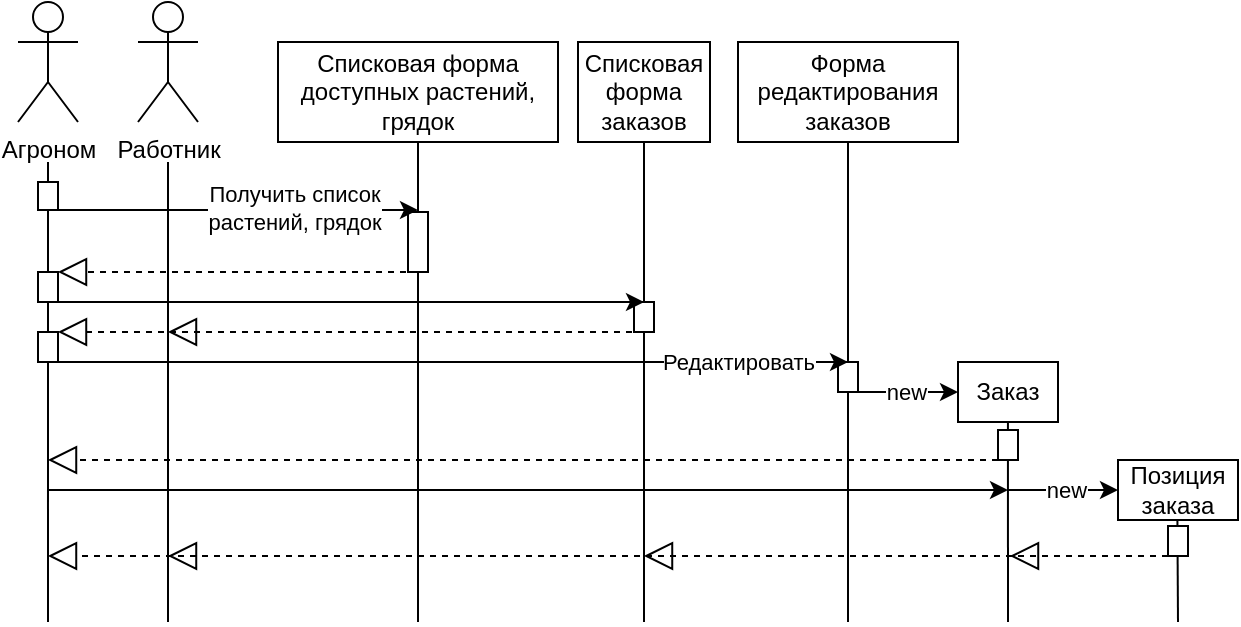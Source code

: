 <mxfile version="21.6.8" type="device">
  <diagram name="Страница — 1" id="c8mgP65YFB18-WXOBwFb">
    <mxGraphModel dx="745" dy="726" grid="1" gridSize="10" guides="1" tooltips="1" connect="1" arrows="1" fold="1" page="1" pageScale="1" pageWidth="827" pageHeight="1169" math="0" shadow="0">
      <root>
        <mxCell id="0" />
        <mxCell id="1" parent="0" />
        <mxCell id="Zpim2ylgm5uEZkzfW0Zh-1" value="Агроном" style="shape=umlActor;verticalLabelPosition=bottom;verticalAlign=top;html=1;outlineConnect=0;" vertex="1" parent="1">
          <mxGeometry x="190" y="450" width="30" height="60" as="geometry" />
        </mxCell>
        <mxCell id="Zpim2ylgm5uEZkzfW0Zh-4" value="Списковая форма доступных растений, грядок" style="rounded=0;whiteSpace=wrap;html=1;" vertex="1" parent="1">
          <mxGeometry x="320" y="470" width="140" height="50" as="geometry" />
        </mxCell>
        <mxCell id="Zpim2ylgm5uEZkzfW0Zh-6" value="Работник" style="shape=umlActor;verticalLabelPosition=bottom;verticalAlign=top;html=1;outlineConnect=0;" vertex="1" parent="1">
          <mxGeometry x="250" y="450" width="30" height="60" as="geometry" />
        </mxCell>
        <mxCell id="Zpim2ylgm5uEZkzfW0Zh-11" value="" style="endArrow=none;html=1;rounded=0;" edge="1" parent="1" source="Zpim2ylgm5uEZkzfW0Zh-24">
          <mxGeometry width="50" height="50" relative="1" as="geometry">
            <mxPoint x="204.76" y="840" as="sourcePoint" />
            <mxPoint x="205" y="530" as="targetPoint" />
          </mxGeometry>
        </mxCell>
        <mxCell id="Zpim2ylgm5uEZkzfW0Zh-12" value="" style="endArrow=none;html=1;rounded=0;" edge="1" parent="1">
          <mxGeometry width="50" height="50" relative="1" as="geometry">
            <mxPoint x="265" y="760" as="sourcePoint" />
            <mxPoint x="265" y="530" as="targetPoint" />
          </mxGeometry>
        </mxCell>
        <mxCell id="Zpim2ylgm5uEZkzfW0Zh-16" value="" style="endArrow=none;html=1;rounded=0;" edge="1" parent="1" source="Zpim2ylgm5uEZkzfW0Zh-21">
          <mxGeometry width="50" height="50" relative="1" as="geometry">
            <mxPoint x="390" y="840" as="sourcePoint" />
            <mxPoint x="390" y="520" as="targetPoint" />
          </mxGeometry>
        </mxCell>
        <mxCell id="Zpim2ylgm5uEZkzfW0Zh-17" value="" style="rounded=0;whiteSpace=wrap;html=1;" vertex="1" parent="1">
          <mxGeometry x="200" y="540" width="10" height="14" as="geometry" />
        </mxCell>
        <mxCell id="Zpim2ylgm5uEZkzfW0Zh-22" value="" style="endArrow=none;html=1;rounded=0;" edge="1" parent="1" target="Zpim2ylgm5uEZkzfW0Zh-21">
          <mxGeometry width="50" height="50" relative="1" as="geometry">
            <mxPoint x="390" y="760" as="sourcePoint" />
            <mxPoint x="389.66" y="470" as="targetPoint" />
          </mxGeometry>
        </mxCell>
        <mxCell id="Zpim2ylgm5uEZkzfW0Zh-21" value="" style="rounded=0;whiteSpace=wrap;html=1;" vertex="1" parent="1">
          <mxGeometry x="385" y="555" width="10" height="30" as="geometry" />
        </mxCell>
        <mxCell id="Zpim2ylgm5uEZkzfW0Zh-19" value="" style="endArrow=classic;html=1;rounded=0;exitX=0.5;exitY=1;exitDx=0;exitDy=0;" edge="1" parent="1" source="Zpim2ylgm5uEZkzfW0Zh-17">
          <mxGeometry width="50" height="50" relative="1" as="geometry">
            <mxPoint x="260" y="630" as="sourcePoint" />
            <mxPoint x="390" y="554" as="targetPoint" />
          </mxGeometry>
        </mxCell>
        <mxCell id="Zpim2ylgm5uEZkzfW0Zh-20" value="Получить список&lt;br&gt;растений, грядок" style="edgeLabel;html=1;align=center;verticalAlign=middle;resizable=0;points=[];" vertex="1" connectable="0" parent="Zpim2ylgm5uEZkzfW0Zh-19">
          <mxGeometry x="0.328" y="1" relative="1" as="geometry">
            <mxPoint as="offset" />
          </mxGeometry>
        </mxCell>
        <mxCell id="Zpim2ylgm5uEZkzfW0Zh-23" value="" style="endArrow=block;dashed=1;endFill=0;endSize=12;html=1;rounded=0;exitX=0.5;exitY=1;exitDx=0;exitDy=0;entryX=1;entryY=0;entryDx=0;entryDy=0;" edge="1" parent="1" source="Zpim2ylgm5uEZkzfW0Zh-21" target="Zpim2ylgm5uEZkzfW0Zh-24">
          <mxGeometry width="160" relative="1" as="geometry">
            <mxPoint x="220" y="600" as="sourcePoint" />
            <mxPoint x="65" y="585" as="targetPoint" />
          </mxGeometry>
        </mxCell>
        <mxCell id="Zpim2ylgm5uEZkzfW0Zh-25" value="" style="endArrow=none;html=1;rounded=0;" edge="1" parent="1" source="Zpim2ylgm5uEZkzfW0Zh-36" target="Zpim2ylgm5uEZkzfW0Zh-24">
          <mxGeometry width="50" height="50" relative="1" as="geometry">
            <mxPoint x="204.76" y="840" as="sourcePoint" />
            <mxPoint x="204.76" y="520" as="targetPoint" />
          </mxGeometry>
        </mxCell>
        <mxCell id="Zpim2ylgm5uEZkzfW0Zh-24" value="" style="rounded=0;whiteSpace=wrap;html=1;" vertex="1" parent="1">
          <mxGeometry x="200" y="585" width="10" height="15" as="geometry" />
        </mxCell>
        <mxCell id="Zpim2ylgm5uEZkzfW0Zh-26" value="Списковая форма заказов" style="rounded=0;whiteSpace=wrap;html=1;" vertex="1" parent="1">
          <mxGeometry x="470" y="470" width="66" height="50" as="geometry" />
        </mxCell>
        <mxCell id="Zpim2ylgm5uEZkzfW0Zh-28" value="" style="endArrow=none;html=1;rounded=0;entryX=0.5;entryY=1;entryDx=0;entryDy=0;" edge="1" parent="1" target="Zpim2ylgm5uEZkzfW0Zh-26">
          <mxGeometry width="50" height="50" relative="1" as="geometry">
            <mxPoint x="503" y="760" as="sourcePoint" />
            <mxPoint x="502.76" y="470" as="targetPoint" />
          </mxGeometry>
        </mxCell>
        <mxCell id="Zpim2ylgm5uEZkzfW0Zh-30" value="" style="endArrow=block;dashed=1;endFill=0;endSize=12;html=1;rounded=0;exitX=0.5;exitY=1;exitDx=0;exitDy=0;entryX=1;entryY=0;entryDx=0;entryDy=0;" edge="1" parent="1" source="Zpim2ylgm5uEZkzfW0Zh-31" target="Zpim2ylgm5uEZkzfW0Zh-36">
          <mxGeometry width="160" relative="1" as="geometry">
            <mxPoint x="395" y="615" as="sourcePoint" />
            <mxPoint x="65" y="615" as="targetPoint" />
          </mxGeometry>
        </mxCell>
        <mxCell id="Zpim2ylgm5uEZkzfW0Zh-31" value="" style="rounded=0;whiteSpace=wrap;html=1;" vertex="1" parent="1">
          <mxGeometry x="498" y="600" width="10" height="15" as="geometry" />
        </mxCell>
        <mxCell id="Zpim2ylgm5uEZkzfW0Zh-29" value="" style="endArrow=classic;html=1;rounded=0;exitX=0.5;exitY=1;exitDx=0;exitDy=0;entryX=0.5;entryY=0;entryDx=0;entryDy=0;" edge="1" parent="1" source="Zpim2ylgm5uEZkzfW0Zh-24" target="Zpim2ylgm5uEZkzfW0Zh-31">
          <mxGeometry width="50" height="50" relative="1" as="geometry">
            <mxPoint x="310" y="630" as="sourcePoint" />
            <mxPoint x="503" y="615" as="targetPoint" />
          </mxGeometry>
        </mxCell>
        <mxCell id="Zpim2ylgm5uEZkzfW0Zh-32" value="" style="endArrow=block;dashed=1;endFill=0;endSize=12;html=1;rounded=0;exitX=0.5;exitY=1;exitDx=0;exitDy=0;" edge="1" parent="1" source="Zpim2ylgm5uEZkzfW0Zh-31">
          <mxGeometry width="160" relative="1" as="geometry">
            <mxPoint x="562" y="615" as="sourcePoint" />
            <mxPoint x="265" y="615" as="targetPoint" />
          </mxGeometry>
        </mxCell>
        <mxCell id="Zpim2ylgm5uEZkzfW0Zh-34" value="Форма редактирования заказов" style="rounded=0;whiteSpace=wrap;html=1;" vertex="1" parent="1">
          <mxGeometry x="550" y="470" width="110" height="50" as="geometry" />
        </mxCell>
        <mxCell id="Zpim2ylgm5uEZkzfW0Zh-35" value="" style="endArrow=none;html=1;rounded=0;entryX=0.5;entryY=1;entryDx=0;entryDy=0;" edge="1" parent="1" source="Zpim2ylgm5uEZkzfW0Zh-41" target="Zpim2ylgm5uEZkzfW0Zh-34">
          <mxGeometry width="50" height="50" relative="1" as="geometry">
            <mxPoint x="604.91" y="840" as="sourcePoint" />
            <mxPoint x="604.67" y="470" as="targetPoint" />
          </mxGeometry>
        </mxCell>
        <mxCell id="Zpim2ylgm5uEZkzfW0Zh-37" value="" style="endArrow=none;html=1;rounded=0;" edge="1" parent="1" target="Zpim2ylgm5uEZkzfW0Zh-36">
          <mxGeometry width="50" height="50" relative="1" as="geometry">
            <mxPoint x="205" y="700" as="sourcePoint" />
            <mxPoint x="205" y="600" as="targetPoint" />
          </mxGeometry>
        </mxCell>
        <mxCell id="Zpim2ylgm5uEZkzfW0Zh-36" value="" style="rounded=0;whiteSpace=wrap;html=1;" vertex="1" parent="1">
          <mxGeometry x="200" y="615" width="10" height="15" as="geometry" />
        </mxCell>
        <mxCell id="Zpim2ylgm5uEZkzfW0Zh-40" value="Заказ" style="rounded=0;whiteSpace=wrap;html=1;" vertex="1" parent="1">
          <mxGeometry x="660" y="630" width="50" height="30" as="geometry" />
        </mxCell>
        <mxCell id="Zpim2ylgm5uEZkzfW0Zh-42" value="" style="endArrow=none;html=1;rounded=0;" edge="1" parent="1" target="Zpim2ylgm5uEZkzfW0Zh-41">
          <mxGeometry width="50" height="50" relative="1" as="geometry">
            <mxPoint x="605" y="760" as="sourcePoint" />
            <mxPoint x="604.67" y="470" as="targetPoint" />
          </mxGeometry>
        </mxCell>
        <mxCell id="Zpim2ylgm5uEZkzfW0Zh-43" style="edgeStyle=orthogonalEdgeStyle;rounded=0;orthogonalLoop=1;jettySize=auto;html=1;exitX=0.5;exitY=1;exitDx=0;exitDy=0;entryX=0;entryY=0.5;entryDx=0;entryDy=0;" edge="1" parent="1" source="Zpim2ylgm5uEZkzfW0Zh-41" target="Zpim2ylgm5uEZkzfW0Zh-40">
          <mxGeometry relative="1" as="geometry">
            <Array as="points">
              <mxPoint x="620" y="645" />
              <mxPoint x="620" y="645" />
            </Array>
          </mxGeometry>
        </mxCell>
        <mxCell id="Zpim2ylgm5uEZkzfW0Zh-44" value="new" style="edgeLabel;html=1;align=center;verticalAlign=middle;resizable=0;points=[];" vertex="1" connectable="0" parent="Zpim2ylgm5uEZkzfW0Zh-43">
          <mxGeometry x="0.22" relative="1" as="geometry">
            <mxPoint x="-5" as="offset" />
          </mxGeometry>
        </mxCell>
        <mxCell id="Zpim2ylgm5uEZkzfW0Zh-41" value="" style="rounded=0;whiteSpace=wrap;html=1;" vertex="1" parent="1">
          <mxGeometry x="600" y="630" width="10" height="15" as="geometry" />
        </mxCell>
        <mxCell id="Zpim2ylgm5uEZkzfW0Zh-38" value="" style="endArrow=classic;html=1;rounded=0;exitX=0.5;exitY=1;exitDx=0;exitDy=0;" edge="1" parent="1" source="Zpim2ylgm5uEZkzfW0Zh-36">
          <mxGeometry width="50" height="50" relative="1" as="geometry">
            <mxPoint x="330" y="640" as="sourcePoint" />
            <mxPoint x="605" y="630" as="targetPoint" />
          </mxGeometry>
        </mxCell>
        <mxCell id="Zpim2ylgm5uEZkzfW0Zh-39" value="Редактировать" style="edgeLabel;html=1;align=center;verticalAlign=middle;resizable=0;points=[];" vertex="1" connectable="0" parent="Zpim2ylgm5uEZkzfW0Zh-38">
          <mxGeometry x="0.787" relative="1" as="geometry">
            <mxPoint x="-13" as="offset" />
          </mxGeometry>
        </mxCell>
        <mxCell id="Zpim2ylgm5uEZkzfW0Zh-45" value="" style="endArrow=none;html=1;rounded=0;" edge="1" parent="1">
          <mxGeometry width="50" height="50" relative="1" as="geometry">
            <mxPoint x="685" y="760" as="sourcePoint" />
            <mxPoint x="684.96" y="660" as="targetPoint" />
          </mxGeometry>
        </mxCell>
        <mxCell id="Zpim2ylgm5uEZkzfW0Zh-46" value="" style="endArrow=block;dashed=1;endFill=0;endSize=12;html=1;rounded=0;exitX=0;exitY=1;exitDx=0;exitDy=0;" edge="1" parent="1" source="Zpim2ylgm5uEZkzfW0Zh-47">
          <mxGeometry width="160" relative="1" as="geometry">
            <mxPoint x="695" y="679.31" as="sourcePoint" />
            <mxPoint x="205" y="679" as="targetPoint" />
          </mxGeometry>
        </mxCell>
        <mxCell id="Zpim2ylgm5uEZkzfW0Zh-47" value="" style="rounded=0;whiteSpace=wrap;html=1;" vertex="1" parent="1">
          <mxGeometry x="680" y="664" width="10" height="15" as="geometry" />
        </mxCell>
        <mxCell id="Zpim2ylgm5uEZkzfW0Zh-49" value="" style="endArrow=none;html=1;rounded=0;" edge="1" parent="1">
          <mxGeometry width="50" height="50" relative="1" as="geometry">
            <mxPoint x="205" y="760" as="sourcePoint" />
            <mxPoint x="204.988" y="694.0" as="targetPoint" />
          </mxGeometry>
        </mxCell>
        <mxCell id="Zpim2ylgm5uEZkzfW0Zh-50" value="Позиция заказа" style="rounded=0;whiteSpace=wrap;html=1;" vertex="1" parent="1">
          <mxGeometry x="740" y="679" width="60" height="30" as="geometry" />
        </mxCell>
        <mxCell id="Zpim2ylgm5uEZkzfW0Zh-51" style="edgeStyle=orthogonalEdgeStyle;rounded=0;orthogonalLoop=1;jettySize=auto;html=1;exitX=0.5;exitY=1;exitDx=0;exitDy=0;entryX=0;entryY=0.5;entryDx=0;entryDy=0;" edge="1" parent="1">
          <mxGeometry relative="1" as="geometry">
            <mxPoint x="685" y="694" as="sourcePoint" />
            <mxPoint x="740" y="694" as="targetPoint" />
            <Array as="points">
              <mxPoint x="700" y="694" />
              <mxPoint x="700" y="694" />
            </Array>
          </mxGeometry>
        </mxCell>
        <mxCell id="Zpim2ylgm5uEZkzfW0Zh-52" value="new" style="edgeLabel;html=1;align=center;verticalAlign=middle;resizable=0;points=[];" vertex="1" connectable="0" parent="Zpim2ylgm5uEZkzfW0Zh-51">
          <mxGeometry x="0.22" relative="1" as="geometry">
            <mxPoint x="-5" as="offset" />
          </mxGeometry>
        </mxCell>
        <mxCell id="Zpim2ylgm5uEZkzfW0Zh-53" value="" style="endArrow=classic;html=1;rounded=0;exitX=0.5;exitY=1;exitDx=0;exitDy=0;" edge="1" parent="1">
          <mxGeometry width="50" height="50" relative="1" as="geometry">
            <mxPoint x="205" y="694.0" as="sourcePoint" />
            <mxPoint x="685" y="694" as="targetPoint" />
          </mxGeometry>
        </mxCell>
        <mxCell id="Zpim2ylgm5uEZkzfW0Zh-54" value="" style="endArrow=block;dashed=1;endFill=0;endSize=12;html=1;rounded=0;exitX=0;exitY=1;exitDx=0;exitDy=0;" edge="1" parent="1" source="Zpim2ylgm5uEZkzfW0Zh-55">
          <mxGeometry width="160" relative="1" as="geometry">
            <mxPoint x="690" y="780" as="sourcePoint" />
            <mxPoint x="265" y="727" as="targetPoint" />
          </mxGeometry>
        </mxCell>
        <mxCell id="Zpim2ylgm5uEZkzfW0Zh-56" value="" style="endArrow=none;html=1;rounded=0;" edge="1" parent="1">
          <mxGeometry width="50" height="50" relative="1" as="geometry">
            <mxPoint x="770" y="760" as="sourcePoint" />
            <mxPoint x="769.7" y="709" as="targetPoint" />
          </mxGeometry>
        </mxCell>
        <mxCell id="Zpim2ylgm5uEZkzfW0Zh-55" value="" style="rounded=0;whiteSpace=wrap;html=1;" vertex="1" parent="1">
          <mxGeometry x="765" y="712" width="10" height="15" as="geometry" />
        </mxCell>
        <mxCell id="Zpim2ylgm5uEZkzfW0Zh-57" value="" style="endArrow=block;dashed=1;endFill=0;endSize=12;html=1;rounded=0;exitX=0;exitY=1;exitDx=0;exitDy=0;" edge="1" parent="1">
          <mxGeometry width="160" relative="1" as="geometry">
            <mxPoint x="765" y="727" as="sourcePoint" />
            <mxPoint x="205" y="727" as="targetPoint" />
          </mxGeometry>
        </mxCell>
        <mxCell id="Zpim2ylgm5uEZkzfW0Zh-58" value="" style="endArrow=block;dashed=1;endFill=0;endSize=12;html=1;rounded=0;exitX=0;exitY=1;exitDx=0;exitDy=0;" edge="1" parent="1">
          <mxGeometry width="160" relative="1" as="geometry">
            <mxPoint x="765" y="727" as="sourcePoint" />
            <mxPoint x="503" y="727" as="targetPoint" />
          </mxGeometry>
        </mxCell>
        <mxCell id="Zpim2ylgm5uEZkzfW0Zh-59" value="" style="endArrow=block;dashed=1;endFill=0;endSize=12;html=1;rounded=0;exitX=0;exitY=1;exitDx=0;exitDy=0;" edge="1" parent="1">
          <mxGeometry width="160" relative="1" as="geometry">
            <mxPoint x="765" y="727" as="sourcePoint" />
            <mxPoint x="686" y="727" as="targetPoint" />
          </mxGeometry>
        </mxCell>
      </root>
    </mxGraphModel>
  </diagram>
</mxfile>
